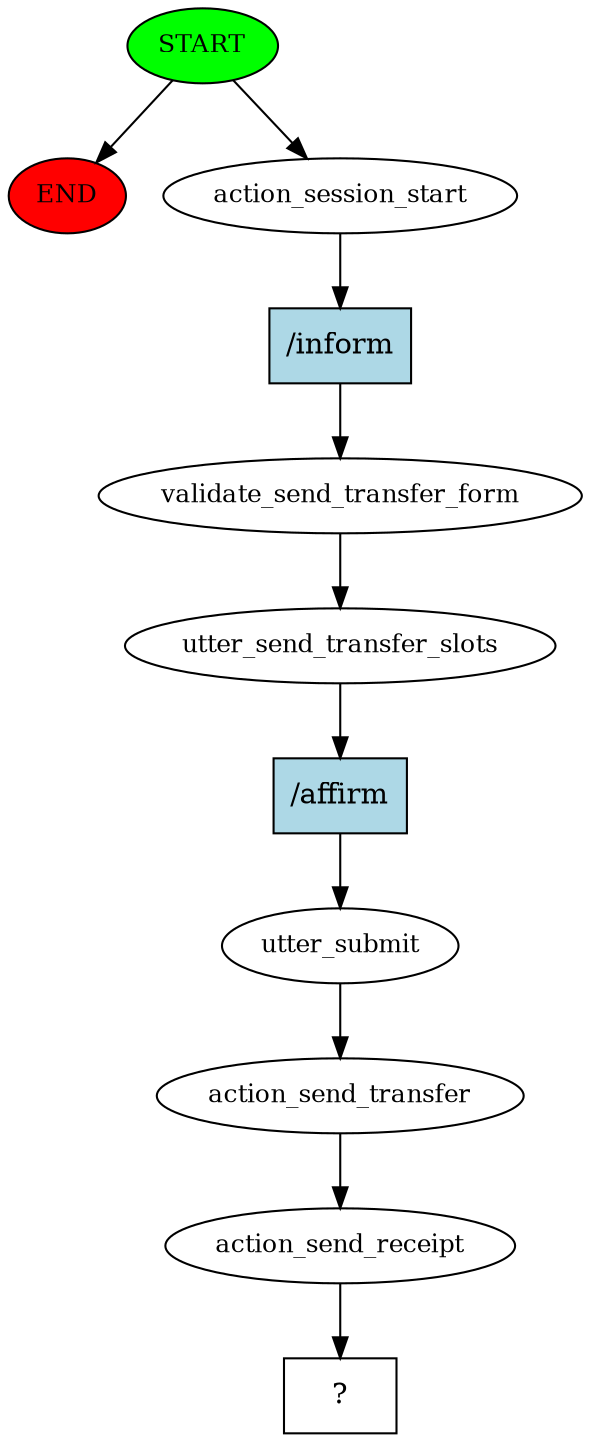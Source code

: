 digraph  {
0 [class="start active", fillcolor=green, fontsize=12, label=START, style=filled];
"-1" [class=end, fillcolor=red, fontsize=12, label=END, style=filled];
1 [class=active, fontsize=12, label=action_session_start];
2 [class=active, fontsize=12, label=validate_send_transfer_form];
3 [class=active, fontsize=12, label=utter_send_transfer_slots];
4 [class=active, fontsize=12, label=utter_submit];
5 [class=active, fontsize=12, label=action_send_transfer];
6 [class=active, fontsize=12, label=action_send_receipt];
7 [class="intent dashed active", label="  ?  ", shape=rect];
8 [class="intent active", fillcolor=lightblue, label="/inform", shape=rect, style=filled];
9 [class="intent active", fillcolor=lightblue, label="/affirm", shape=rect, style=filled];
0 -> "-1"  [class="", key=NONE, label=""];
0 -> 1  [class=active, key=NONE, label=""];
1 -> 8  [class=active, key=0];
2 -> 3  [class=active, key=NONE, label=""];
3 -> 9  [class=active, key=0];
4 -> 5  [class=active, key=NONE, label=""];
5 -> 6  [class=active, key=NONE, label=""];
6 -> 7  [class=active, key=NONE, label=""];
8 -> 2  [class=active, key=0];
9 -> 4  [class=active, key=0];
}
